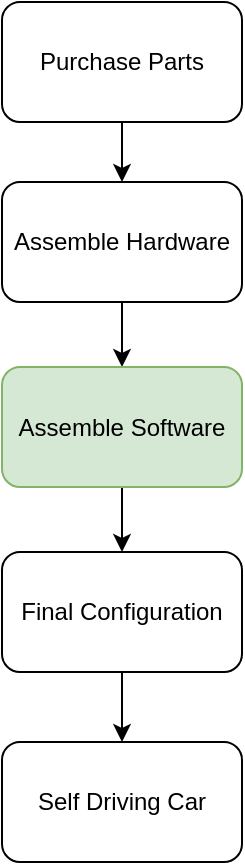 <mxfile version="12.1.0" type="device" pages="1"><diagram id="Zgsxng4XtgwbnMsDD_eh" name="Page-1"><mxGraphModel dx="1092" dy="989" grid="1" gridSize="10" guides="1" tooltips="1" connect="1" arrows="1" fold="1" page="1" pageScale="1" pageWidth="850" pageHeight="1100" background="none" math="0" shadow="0"><root><mxCell id="0"/><mxCell id="1" parent="0"/><mxCell id="slgACAbbGC8qWMgzdtAO-3" value="" style="edgeStyle=orthogonalEdgeStyle;rounded=0;orthogonalLoop=1;jettySize=auto;html=1;" edge="1" parent="1" source="slgACAbbGC8qWMgzdtAO-1" target="slgACAbbGC8qWMgzdtAO-2"><mxGeometry relative="1" as="geometry"/></mxCell><mxCell id="slgACAbbGC8qWMgzdtAO-1" value="Purchase Parts" style="rounded=1;whiteSpace=wrap;html=1;" vertex="1" parent="1"><mxGeometry x="330" y="30" width="120" height="60" as="geometry"/></mxCell><mxCell id="slgACAbbGC8qWMgzdtAO-5" value="" style="edgeStyle=orthogonalEdgeStyle;rounded=0;orthogonalLoop=1;jettySize=auto;html=1;" edge="1" parent="1" source="slgACAbbGC8qWMgzdtAO-2" target="slgACAbbGC8qWMgzdtAO-4"><mxGeometry relative="1" as="geometry"/></mxCell><mxCell id="slgACAbbGC8qWMgzdtAO-2" value="Assemble Hardware" style="rounded=1;whiteSpace=wrap;html=1;" vertex="1" parent="1"><mxGeometry x="330" y="120" width="120" height="60" as="geometry"/></mxCell><mxCell id="slgACAbbGC8qWMgzdtAO-7" value="" style="edgeStyle=orthogonalEdgeStyle;rounded=0;orthogonalLoop=1;jettySize=auto;html=1;" edge="1" parent="1" source="slgACAbbGC8qWMgzdtAO-4" target="slgACAbbGC8qWMgzdtAO-6"><mxGeometry relative="1" as="geometry"/></mxCell><mxCell id="slgACAbbGC8qWMgzdtAO-4" value="Assemble Software" style="rounded=1;whiteSpace=wrap;html=1;fillColor=#d5e8d4;strokeColor=#82b366;" vertex="1" parent="1"><mxGeometry x="330" y="212.5" width="120" height="60" as="geometry"/></mxCell><mxCell id="slgACAbbGC8qWMgzdtAO-9" value="" style="edgeStyle=orthogonalEdgeStyle;rounded=0;orthogonalLoop=1;jettySize=auto;html=1;" edge="1" parent="1" source="slgACAbbGC8qWMgzdtAO-6" target="slgACAbbGC8qWMgzdtAO-8"><mxGeometry relative="1" as="geometry"/></mxCell><mxCell id="slgACAbbGC8qWMgzdtAO-6" value="Final Configuration" style="rounded=1;whiteSpace=wrap;html=1;" vertex="1" parent="1"><mxGeometry x="330" y="305" width="120" height="60" as="geometry"/></mxCell><mxCell id="slgACAbbGC8qWMgzdtAO-8" value="Self Driving Car" style="rounded=1;whiteSpace=wrap;html=1;" vertex="1" parent="1"><mxGeometry x="330" y="400" width="120" height="60" as="geometry"/></mxCell></root></mxGraphModel></diagram></mxfile>